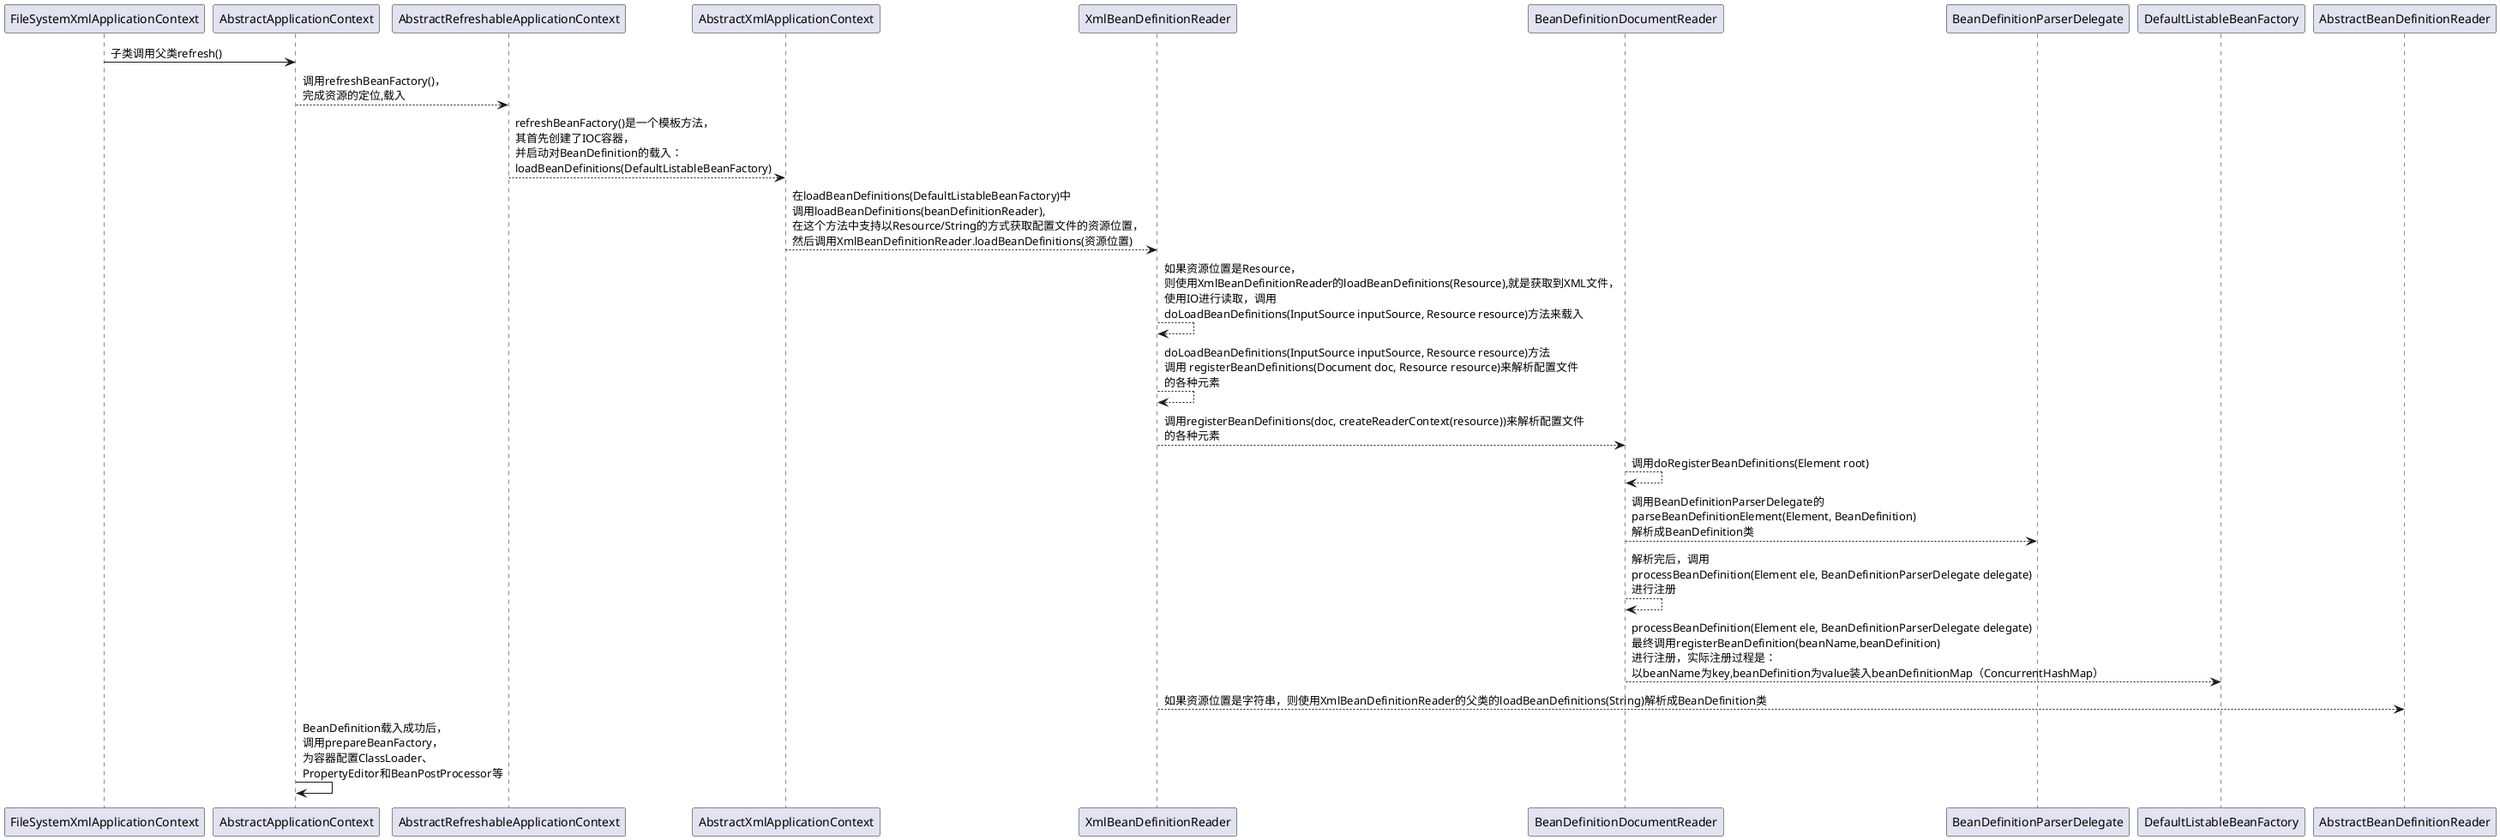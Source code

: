 @startuml
FileSystemXmlApplicationContext -> AbstractApplicationContext: 子类调用父类refresh()
AbstractApplicationContext --> AbstractRefreshableApplicationContext: 调用refreshBeanFactory()，\n完成资源的定位,载入
AbstractRefreshableApplicationContext --> AbstractXmlApplicationContext: refreshBeanFactory()是一个模板方法，\n其首先创建了IOC容器，\n并启动对BeanDefinition的载入：\nloadBeanDefinitions(DefaultListableBeanFactory)
AbstractXmlApplicationContext --> XmlBeanDefinitionReader:在loadBeanDefinitions(DefaultListableBeanFactory)中\n调用loadBeanDefinitions(beanDefinitionReader),\n在这个方法中支持以Resource/String的方式获取配置文件的资源位置，\n然后调用XmlBeanDefinitionReader.loadBeanDefinitions(资源位置)
XmlBeanDefinitionReader --> XmlBeanDefinitionReader:如果资源位置是Resource，\n则使用XmlBeanDefinitionReader的loadBeanDefinitions(Resource),就是获取到XML文件，\n使用IO进行读取，调用\ndoLoadBeanDefinitions(InputSource inputSource, Resource resource)方法来载入
XmlBeanDefinitionReader --> XmlBeanDefinitionReader:doLoadBeanDefinitions(InputSource inputSource, Resource resource)方法\n调用 registerBeanDefinitions(Document doc, Resource resource)来解析配置文件\n的各种元素
XmlBeanDefinitionReader --> BeanDefinitionDocumentReader: 调用registerBeanDefinitions(doc, createReaderContext(resource))来解析配置文件\n的各种元素
BeanDefinitionDocumentReader --> BeanDefinitionDocumentReader: 调用doRegisterBeanDefinitions(Element root)
BeanDefinitionDocumentReader --> BeanDefinitionParserDelegate: 调用BeanDefinitionParserDelegate的\nparseBeanDefinitionElement(Element, BeanDefinition)\n解析成BeanDefinition类
BeanDefinitionDocumentReader --> BeanDefinitionDocumentReader: 解析完后，调用\nprocessBeanDefinition(Element ele, BeanDefinitionParserDelegate delegate)\n进行注册
BeanDefinitionDocumentReader --> DefaultListableBeanFactory:processBeanDefinition(Element ele, BeanDefinitionParserDelegate delegate)\n最终调用registerBeanDefinition(beanName,beanDefinition)\n进行注册，实际注册过程是：\n以beanName为key,beanDefinition为value装入beanDefinitionMap（ConcurrentHashMap）
XmlBeanDefinitionReader --> AbstractBeanDefinitionReader:如果资源位置是字符串，则使用XmlBeanDefinitionReader的父类的loadBeanDefinitions(String)解析成BeanDefinition类
AbstractApplicationContext -> AbstractApplicationContext: BeanDefinition载入成功后，\n调用prepareBeanFactory，\n为容器配置ClassLoader、\nPropertyEditor和BeanPostProcessor等
@enduml